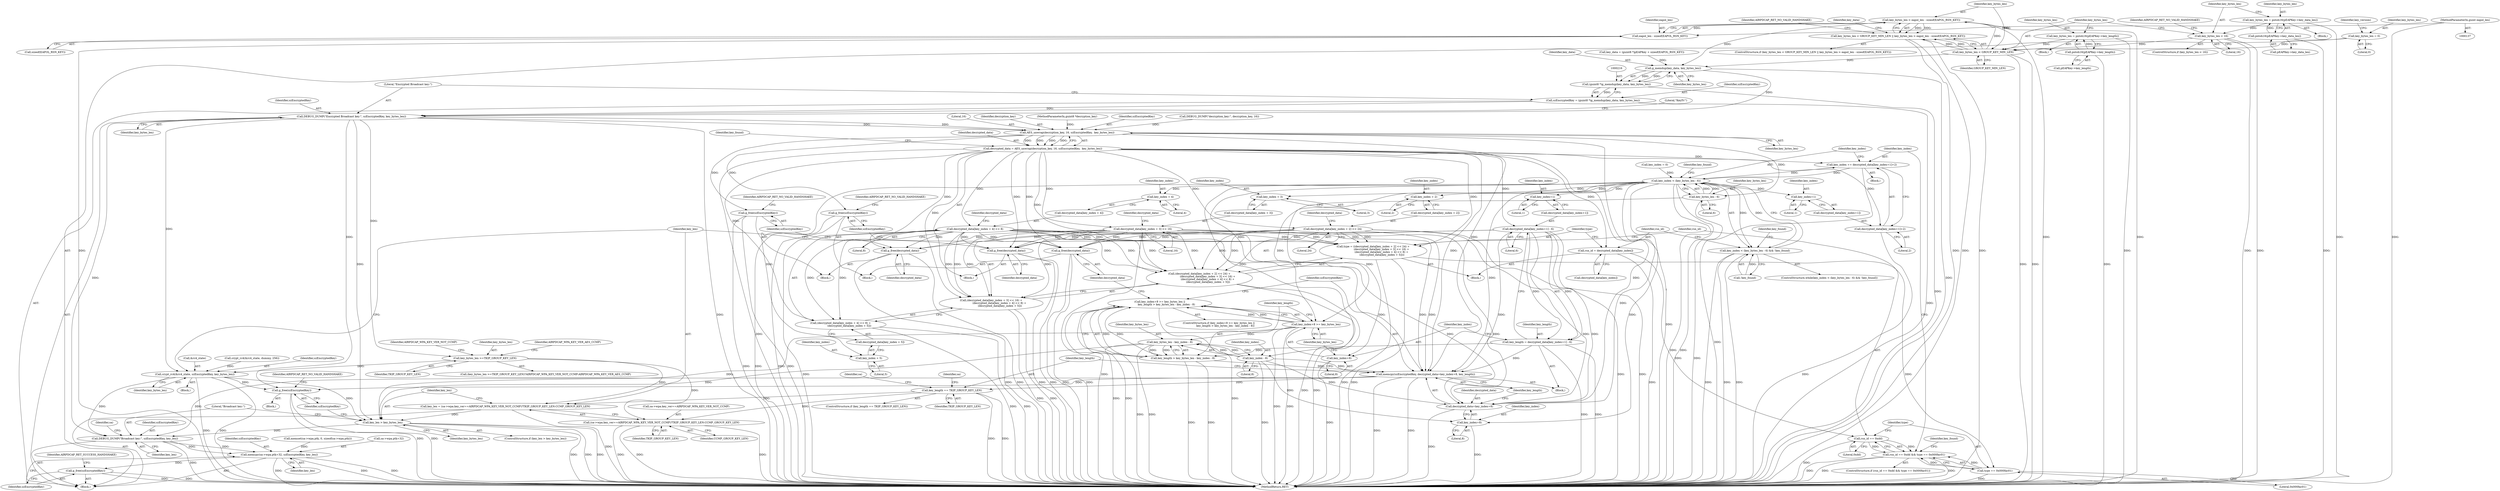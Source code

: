 digraph "0_wireshark_b6d838eebf4456192360654092e5587c5207f185@API" {
"1000196" [label="(Call,key_bytes_len > eapol_len - sizeof(EAPOL_RSN_KEY))"];
"1000193" [label="(Call,key_bytes_len < GROUP_KEY_MIN_LEN)"];
"1000185" [label="(Call,key_bytes_len < 16)"];
"1000178" [label="(Call,key_bytes_len = pntoh16(pEAPKey->key_data_len))"];
"1000180" [label="(Call,pntoh16(pEAPKey->key_data_len))"];
"1000166" [label="(Call,key_bytes_len = pntoh16(pEAPKey->key_length))"];
"1000168" [label="(Call,pntoh16(pEAPKey->key_length))"];
"1000147" [label="(Call,key_bytes_len = 0)"];
"1000198" [label="(Call,eapol_len - sizeof(EAPOL_RSN_KEY))"];
"1000141" [label="(MethodParameterIn,guint eapol_len)"];
"1000192" [label="(Call,key_bytes_len < GROUP_KEY_MIN_LEN || key_bytes_len > eapol_len - sizeof(EAPOL_RSN_KEY))"];
"1000217" [label="(Call,g_memdup(key_data, key_bytes_len))"];
"1000215" [label="(Call,(guint8 *)g_memdup(key_data, key_bytes_len))"];
"1000213" [label="(Call,szEncryptedKey = (guint8 *)g_memdup(key_data, key_bytes_len))"];
"1000220" [label="(Call,DEBUG_DUMP(\"Encrypted Broadcast key:\", szEncryptedKey, key_bytes_len))"];
"1000266" [label="(Call,key_bytes_len >=TKIP_GROUP_KEY_LEN)"];
"1000298" [label="(Call,crypt_rc4(&rc4_state, szEncryptedKey, key_bytes_len))"];
"1000480" [label="(Call,key_len > key_bytes_len)"];
"1000488" [label="(Call,DEBUG_DUMP(\"Broadcast key:\", szEncryptedKey, key_len))"];
"1000516" [label="(Call,memcpy(sa->wpa.ptk+32, szEncryptedKey, key_len))"];
"1000526" [label="(Call,g_free(szEncryptedKey))"];
"1000484" [label="(Call,g_free(szEncryptedKey))"];
"1000467" [label="(Call,key_len = (sa->wpa.key_ver==AIRPDCAP_WPA_KEY_VER_NOT_CCMP)?TKIP_GROUP_KEY_LEN:CCMP_GROUP_KEY_LEN)"];
"1000469" [label="(Call,(sa->wpa.key_ver==AIRPDCAP_WPA_KEY_VER_NOT_CCMP)?TKIP_GROUP_KEY_LEN:CCMP_GROUP_KEY_LEN)"];
"1000315" [label="(Call,AES_unwrap(decryption_key, 16, szEncryptedKey,  key_bytes_len))"];
"1000313" [label="(Call,decrypted_data = AES_unwrap(decryption_key, 16, szEncryptedKey,  key_bytes_len))"];
"1000338" [label="(Call,rsn_id = decrypted_data[key_index])"];
"1000376" [label="(Call,rsn_id == 0xdd)"];
"1000375" [label="(Call,rsn_id == 0xdd && type == 0x000fac01)"];
"1000343" [label="(Call,type = ((decrypted_data[key_index + 2] << 24) +\n                    (decrypted_data[key_index + 3] << 16) +\n                    (decrypted_data[key_index + 4] << 8) +\n                     (decrypted_data[key_index + 5])))"];
"1000379" [label="(Call,type == 0x000fac01)"];
"1000346" [label="(Call,decrypted_data[key_index + 2] << 24)"];
"1000345" [label="(Call,(decrypted_data[key_index + 2] << 24) +\n                    (decrypted_data[key_index + 3] << 16) +\n                    (decrypted_data[key_index + 4] << 8) +\n                     (decrypted_data[key_index + 5]))"];
"1000424" [label="(Call,g_free(decrypted_data))"];
"1000430" [label="(Call,memcpy(szEncryptedKey, decrypted_data+key_index+8, key_length))"];
"1000447" [label="(Call,key_length == TKIP_GROUP_KEY_LEN)"];
"1000432" [label="(Call,decrypted_data+key_index+8)"];
"1000440" [label="(Call,g_free(decrypted_data))"];
"1000465" [label="(Call,g_free(decrypted_data))"];
"1000354" [label="(Call,decrypted_data[key_index + 3] << 16)"];
"1000353" [label="(Call,(decrypted_data[key_index + 3] << 16) +\n                    (decrypted_data[key_index + 4] << 8) +\n                     (decrypted_data[key_index + 5]))"];
"1000362" [label="(Call,decrypted_data[key_index + 4] << 8)"];
"1000361" [label="(Call,(decrypted_data[key_index + 4] << 8) +\n                     (decrypted_data[key_index + 5]))"];
"1000388" [label="(Call,key_index += decrypted_data[key_index+1]+2)"];
"1000328" [label="(Call,key_index < (key_bytes_len - 6))"];
"1000327" [label="(Call,key_index < (key_bytes_len - 6) && !key_found)"];
"1000349" [label="(Call,key_index + 2)"];
"1000357" [label="(Call,key_index + 3)"];
"1000365" [label="(Call,key_index + 4)"];
"1000371" [label="(Call,key_index + 5)"];
"1000393" [label="(Call,key_index+1)"];
"1000405" [label="(Call,key_index+1)"];
"1000411" [label="(Call,key_index+8 >= key_bytes_len)"];
"1000410" [label="(Call,key_index+8 >= key_bytes_len ||\n                key_length > key_bytes_len - key_index - 8)"];
"1000418" [label="(Call,key_bytes_len - key_index - 8)"];
"1000416" [label="(Call,key_length > key_bytes_len - key_index - 8)"];
"1000412" [label="(Call,key_index+8)"];
"1000420" [label="(Call,key_index - 8)"];
"1000434" [label="(Call,key_index+8)"];
"1000390" [label="(Call,decrypted_data[key_index+1]+2)"];
"1000402" [label="(Call,decrypted_data[key_index+1] - 6)"];
"1000400" [label="(Call,key_length = decrypted_data[key_index+1] - 6)"];
"1000330" [label="(Call,key_bytes_len - 6)"];
"1000426" [label="(Call,g_free(szEncryptedKey))"];
"1000442" [label="(Call,g_free(szEncryptedKey))"];
"1000345" [label="(Call,(decrypted_data[key_index + 2] << 24) +\n                    (decrypted_data[key_index + 3] << 16) +\n                    (decrypted_data[key_index + 4] << 8) +\n                     (decrypted_data[key_index + 5]))"];
"1000479" [label="(ControlStructure,if (key_len > key_bytes_len))"];
"1000195" [label="(Identifier,GROUP_KEY_MIN_LEN)"];
"1000204" [label="(Identifier,AIRPDCAP_RET_NO_VALID_HANDSHAKE)"];
"1000431" [label="(Identifier,szEncryptedKey)"];
"1000414" [label="(Literal,8)"];
"1000340" [label="(Call,decrypted_data[key_index])"];
"1000443" [label="(Identifier,szEncryptedKey)"];
"1000225" [label="(Literal,\"KeyIV:\")"];
"1000430" [label="(Call,memcpy(szEncryptedKey, decrypted_data+key_index+8, key_length))"];
"1000435" [label="(Identifier,key_index)"];
"1000178" [label="(Call,key_bytes_len = pntoh16(pEAPKey->key_data_len))"];
"1000270" [label="(Identifier,AIRPDCAP_WPA_KEY_VER_AES_CCMP)"];
"1000489" [label="(Literal,\"Broadcast key:\")"];
"1000268" [label="(Identifier,TKIP_GROUP_KEY_LEN)"];
"1000180" [label="(Call,pntoh16(pEAPKey->key_data_len))"];
"1000196" [label="(Call,key_bytes_len > eapol_len - sizeof(EAPOL_RSN_KEY))"];
"1000314" [label="(Identifier,decrypted_data)"];
"1000351" [label="(Literal,2)"];
"1000194" [label="(Identifier,key_bytes_len)"];
"1000219" [label="(Identifier,key_bytes_len)"];
"1000334" [label="(Identifier,key_found)"];
"1000198" [label="(Call,eapol_len - sizeof(EAPOL_RSN_KEY))"];
"1000215" [label="(Call,(guint8 *)g_memdup(key_data, key_bytes_len))"];
"1000378" [label="(Literal,0xdd)"];
"1000469" [label="(Call,(sa->wpa.key_ver==AIRPDCAP_WPA_KEY_VER_NOT_CCMP)?TKIP_GROUP_KEY_LEN:CCMP_GROUP_KEY_LEN)"];
"1000423" [label="(Block,)"];
"1000407" [label="(Literal,1)"];
"1000482" [label="(Identifier,key_bytes_len)"];
"1000524" [label="(Identifier,szEncryptedKey)"];
"1000419" [label="(Identifier,key_bytes_len)"];
"1000417" [label="(Identifier,key_length)"];
"1000388" [label="(Call,key_index += decrypted_data[key_index+1]+2)"];
"1000436" [label="(Literal,8)"];
"1000490" [label="(Identifier,szEncryptedKey)"];
"1000485" [label="(Identifier,szEncryptedKey)"];
"1000355" [label="(Call,decrypted_data[key_index + 3])"];
"1000181" [label="(Call,pEAPKey->key_data_len)"];
"1000403" [label="(Call,decrypted_data[key_index+1])"];
"1000321" [label="(Identifier,key_found)"];
"1000421" [label="(Identifier,key_index)"];
"1000384" [label="(Identifier,key_found)"];
"1000377" [label="(Identifier,rsn_id)"];
"1000154" [label="(Identifier,key_version)"];
"1000406" [label="(Identifier,key_index)"];
"1000361" [label="(Call,(decrypted_data[key_index + 4] << 8) +\n                     (decrypted_data[key_index + 5]))"];
"1000368" [label="(Literal,8)"];
"1000447" [label="(Call,key_length == TKIP_GROUP_KEY_LEN)"];
"1000427" [label="(Identifier,szEncryptedKey)"];
"1000387" [label="(Block,)"];
"1000316" [label="(Identifier,decryption_key)"];
"1000530" [label="(MethodReturn,RET)"];
"1000165" [label="(Block,)"];
"1000367" [label="(Literal,4)"];
"1000446" [label="(ControlStructure,if (key_length == TKIP_GROUP_KEY_LEN))"];
"1000331" [label="(Identifier,key_bytes_len)"];
"1000222" [label="(Identifier,szEncryptedKey)"];
"1000362" [label="(Call,decrypted_data[key_index + 4] << 8)"];
"1000193" [label="(Call,key_bytes_len < GROUP_KEY_MIN_LEN)"];
"1000449" [label="(Identifier,TKIP_GROUP_KEY_LEN)"];
"1000313" [label="(Call,decrypted_data = AES_unwrap(decryption_key, 16, szEncryptedKey,  key_bytes_len))"];
"1000467" [label="(Call,key_len = (sa->wpa.key_ver==AIRPDCAP_WPA_KEY_VER_NOT_CCMP)?TKIP_GROUP_KEY_LEN:CCMP_GROUP_KEY_LEN)"];
"1000527" [label="(Identifier,szEncryptedKey)"];
"1000360" [label="(Literal,16)"];
"1000147" [label="(Call,key_bytes_len = 0)"];
"1000148" [label="(Identifier,key_bytes_len)"];
"1000434" [label="(Call,key_index+8)"];
"1000439" [label="(Block,)"];
"1000442" [label="(Call,g_free(szEncryptedKey))"];
"1000516" [label="(Call,memcpy(sa->wpa.ptk+32, szEncryptedKey, key_len))"];
"1000372" [label="(Identifier,key_index)"];
"1000319" [label="(Identifier,key_bytes_len)"];
"1000326" [label="(ControlStructure,while(key_index < (key_bytes_len - 6) && !key_found))"];
"1000433" [label="(Identifier,decrypted_data)"];
"1000415" [label="(Identifier,key_bytes_len)"];
"1000177" [label="(Block,)"];
"1000359" [label="(Literal,3)"];
"1000168" [label="(Call,pntoh16(pEAPKey->key_length))"];
"1000401" [label="(Identifier,key_length)"];
"1000429" [label="(Identifier,AIRPDCAP_RET_NO_VALID_HANDSHAKE)"];
"1000375" [label="(Call,rsn_id == 0xdd && type == 0x000fac01)"];
"1000357" [label="(Call,key_index + 3)"];
"1000529" [label="(Identifier,AIRPDCAP_RET_SUCCESS_HANDSHAKE)"];
"1000220" [label="(Call,DEBUG_DUMP(\"Encrypted Broadcast key:\", szEncryptedKey, key_bytes_len))"];
"1000503" [label="(Call,memset(sa->wpa.ptk, 0, sizeof(sa->wpa.ptk)))"];
"1000356" [label="(Identifier,decrypted_data)"];
"1000269" [label="(Identifier,AIRPDCAP_WPA_KEY_VER_NOT_CCMP)"];
"1000526" [label="(Call,g_free(szEncryptedKey))"];
"1000149" [label="(Literal,0)"];
"1000315" [label="(Call,AES_unwrap(decryption_key, 16, szEncryptedKey,  key_bytes_len))"];
"1000370" [label="(Identifier,decrypted_data)"];
"1000139" [label="(MethodParameterIn,guint8 *decryption_key)"];
"1000267" [label="(Identifier,key_bytes_len)"];
"1000338" [label="(Call,rsn_id = decrypted_data[key_index])"];
"1000374" [label="(ControlStructure,if (rsn_id == 0xdd && type == 0x000fac01))"];
"1000408" [label="(Literal,6)"];
"1000441" [label="(Identifier,decrypted_data)"];
"1000480" [label="(Call,key_len > key_bytes_len)"];
"1000432" [label="(Call,decrypted_data+key_index+8)"];
"1000350" [label="(Identifier,key_index)"];
"1000488" [label="(Call,DEBUG_DUMP(\"Broadcast key:\", szEncryptedKey, key_len))"];
"1000484" [label="(Call,g_free(szEncryptedKey))"];
"1000328" [label="(Call,key_index < (key_bytes_len - 6))"];
"1000191" [label="(ControlStructure,if (key_bytes_len < GROUP_KEY_MIN_LEN || key_bytes_len > eapol_len - sizeof(EAPOL_RSN_KEY)))"];
"1000396" [label="(Literal,2)"];
"1000327" [label="(Call,key_index < (key_bytes_len - 6) && !key_found)"];
"1000192" [label="(Call,key_bytes_len < GROUP_KEY_MIN_LEN || key_bytes_len > eapol_len - sizeof(EAPOL_RSN_KEY))"];
"1000440" [label="(Call,g_free(decrypted_data))"];
"1000333" [label="(Call,!key_found)"];
"1000332" [label="(Literal,6)"];
"1000481" [label="(Identifier,key_len)"];
"1000206" [label="(Identifier,key_data)"];
"1000318" [label="(Identifier,szEncryptedKey)"];
"1000478" [label="(Identifier,CCMP_GROUP_KEY_LEN)"];
"1000230" [label="(Call,DEBUG_DUMP(\"decryption_key:\", decryption_key, 16))"];
"1000187" [label="(Literal,16)"];
"1000411" [label="(Call,key_index+8 >= key_bytes_len)"];
"1000343" [label="(Call,type = ((decrypted_data[key_index + 2] << 24) +\n                    (decrypted_data[key_index + 3] << 16) +\n                    (decrypted_data[key_index + 4] << 8) +\n                     (decrypted_data[key_index + 5])))"];
"1000418" [label="(Call,key_bytes_len - key_index - 8)"];
"1000363" [label="(Call,decrypted_data[key_index + 4])"];
"1000335" [label="(Block,)"];
"1000218" [label="(Identifier,key_data)"];
"1000358" [label="(Identifier,key_index)"];
"1000380" [label="(Identifier,type)"];
"1000221" [label="(Literal,\"Encrypted Broadcast key:\")"];
"1000494" [label="(Identifier,sa)"];
"1000365" [label="(Call,key_index + 4)"];
"1000266" [label="(Call,key_bytes_len >=TKIP_GROUP_KEY_LEN)"];
"1000371" [label="(Call,key_index + 5)"];
"1000483" [label="(Block,)"];
"1000308" [label="(Block,)"];
"1000420" [label="(Call,key_index - 8)"];
"1000376" [label="(Call,rsn_id == 0xdd)"];
"1000200" [label="(Call,sizeof(EAPOL_RSN_KEY))"];
"1000465" [label="(Call,g_free(decrypted_data))"];
"1000214" [label="(Identifier,szEncryptedKey)"];
"1000353" [label="(Call,(decrypted_data[key_index + 3] << 16) +\n                    (decrypted_data[key_index + 4] << 8) +\n                     (decrypted_data[key_index + 5]))"];
"1000197" [label="(Identifier,key_bytes_len)"];
"1000470" [label="(Call,sa->wpa.key_ver==AIRPDCAP_WPA_KEY_VER_NOT_CCMP)"];
"1000369" [label="(Call,decrypted_data[key_index + 5])"];
"1000184" [label="(ControlStructure,if (key_bytes_len < 16))"];
"1000468" [label="(Identifier,key_len)"];
"1000410" [label="(Call,key_index+8 >= key_bytes_len ||\n                key_length > key_bytes_len - key_index - 8)"];
"1000426" [label="(Call,g_free(szEncryptedKey))"];
"1000487" [label="(Identifier,AIRPDCAP_RET_NO_VALID_HANDSHAKE)"];
"1000405" [label="(Call,key_index+1)"];
"1000166" [label="(Call,key_bytes_len = pntoh16(pEAPKey->key_length))"];
"1000398" [label="(Identifier,key_found)"];
"1000339" [label="(Identifier,rsn_id)"];
"1000186" [label="(Identifier,key_bytes_len)"];
"1000293" [label="(Call,crypt_rc4(&rc4_state, dummy, 256))"];
"1000389" [label="(Identifier,key_index)"];
"1000409" [label="(ControlStructure,if (key_index+8 >= key_bytes_len ||\n                key_length > key_bytes_len - key_index - 8))"];
"1000190" [label="(Identifier,AIRPDCAP_RET_NO_VALID_HANDSHAKE)"];
"1000416" [label="(Call,key_length > key_bytes_len - key_index - 8)"];
"1000453" [label="(Identifier,sa)"];
"1000379" [label="(Call,type == 0x000fac01)"];
"1000301" [label="(Identifier,szEncryptedKey)"];
"1000425" [label="(Identifier,decrypted_data)"];
"1000477" [label="(Identifier,TKIP_GROUP_KEY_LEN)"];
"1000223" [label="(Identifier,key_bytes_len)"];
"1000346" [label="(Call,decrypted_data[key_index + 2] << 24)"];
"1000381" [label="(Literal,0x000fac01)"];
"1000349" [label="(Call,key_index + 2)"];
"1000413" [label="(Identifier,key_index)"];
"1000185" [label="(Call,key_bytes_len < 16)"];
"1000330" [label="(Call,key_bytes_len - 6)"];
"1000354" [label="(Call,decrypted_data[key_index + 3] << 16)"];
"1000179" [label="(Identifier,key_bytes_len)"];
"1000394" [label="(Identifier,key_index)"];
"1000517" [label="(Call,sa->wpa.ptk+32)"];
"1000393" [label="(Call,key_index+1)"];
"1000329" [label="(Identifier,key_index)"];
"1000317" [label="(Literal,16)"];
"1000255" [label="(Block,)"];
"1000352" [label="(Literal,24)"];
"1000373" [label="(Literal,5)"];
"1000525" [label="(Identifier,key_len)"];
"1000402" [label="(Call,decrypted_data[key_index+1] - 6)"];
"1000399" [label="(Block,)"];
"1000299" [label="(Call,&rc4_state)"];
"1000298" [label="(Call,crypt_rc4(&rc4_state, szEncryptedKey, key_bytes_len))"];
"1000265" [label="(Call,(key_bytes_len >=TKIP_GROUP_KEY_LEN)?AIRPDCAP_WPA_KEY_VER_NOT_CCMP:AIRPDCAP_WPA_KEY_VER_AES_CCMP)"];
"1000424" [label="(Call,g_free(decrypted_data))"];
"1000412" [label="(Call,key_index+8)"];
"1000169" [label="(Call,pEAPKey->key_length)"];
"1000395" [label="(Literal,1)"];
"1000437" [label="(Identifier,key_length)"];
"1000199" [label="(Identifier,eapol_len)"];
"1000491" [label="(Identifier,key_len)"];
"1000205" [label="(Call,key_data = (guint8 *)pEAPKey + sizeof(EAPOL_RSN_KEY))"];
"1000323" [label="(Call,key_index = 0)"];
"1000390" [label="(Call,decrypted_data[key_index+1]+2)"];
"1000466" [label="(Identifier,decrypted_data)"];
"1000391" [label="(Call,decrypted_data[key_index+1])"];
"1000448" [label="(Identifier,key_length)"];
"1000142" [label="(Block,)"];
"1000344" [label="(Identifier,type)"];
"1000217" [label="(Call,g_memdup(key_data, key_bytes_len))"];
"1000213" [label="(Call,szEncryptedKey = (guint8 *)g_memdup(key_data, key_bytes_len))"];
"1000445" [label="(Identifier,AIRPDCAP_RET_NO_VALID_HANDSHAKE)"];
"1000347" [label="(Call,decrypted_data[key_index + 2])"];
"1000141" [label="(MethodParameterIn,guint eapol_len)"];
"1000302" [label="(Identifier,key_bytes_len)"];
"1000366" [label="(Identifier,key_index)"];
"1000461" [label="(Identifier,sa)"];
"1000167" [label="(Identifier,key_bytes_len)"];
"1000400" [label="(Call,key_length = decrypted_data[key_index+1] - 6)"];
"1000364" [label="(Identifier,decrypted_data)"];
"1000422" [label="(Literal,8)"];
"1000196" -> "1000192"  [label="AST: "];
"1000196" -> "1000198"  [label="CFG: "];
"1000197" -> "1000196"  [label="AST: "];
"1000198" -> "1000196"  [label="AST: "];
"1000192" -> "1000196"  [label="CFG: "];
"1000196" -> "1000530"  [label="DDG: "];
"1000196" -> "1000530"  [label="DDG: "];
"1000196" -> "1000192"  [label="DDG: "];
"1000196" -> "1000192"  [label="DDG: "];
"1000193" -> "1000196"  [label="DDG: "];
"1000198" -> "1000196"  [label="DDG: "];
"1000196" -> "1000217"  [label="DDG: "];
"1000193" -> "1000192"  [label="AST: "];
"1000193" -> "1000195"  [label="CFG: "];
"1000194" -> "1000193"  [label="AST: "];
"1000195" -> "1000193"  [label="AST: "];
"1000197" -> "1000193"  [label="CFG: "];
"1000192" -> "1000193"  [label="CFG: "];
"1000193" -> "1000530"  [label="DDG: "];
"1000193" -> "1000530"  [label="DDG: "];
"1000193" -> "1000192"  [label="DDG: "];
"1000193" -> "1000192"  [label="DDG: "];
"1000185" -> "1000193"  [label="DDG: "];
"1000166" -> "1000193"  [label="DDG: "];
"1000147" -> "1000193"  [label="DDG: "];
"1000193" -> "1000217"  [label="DDG: "];
"1000185" -> "1000184"  [label="AST: "];
"1000185" -> "1000187"  [label="CFG: "];
"1000186" -> "1000185"  [label="AST: "];
"1000187" -> "1000185"  [label="AST: "];
"1000190" -> "1000185"  [label="CFG: "];
"1000194" -> "1000185"  [label="CFG: "];
"1000185" -> "1000530"  [label="DDG: "];
"1000185" -> "1000530"  [label="DDG: "];
"1000178" -> "1000185"  [label="DDG: "];
"1000178" -> "1000177"  [label="AST: "];
"1000178" -> "1000180"  [label="CFG: "];
"1000179" -> "1000178"  [label="AST: "];
"1000180" -> "1000178"  [label="AST: "];
"1000186" -> "1000178"  [label="CFG: "];
"1000178" -> "1000530"  [label="DDG: "];
"1000180" -> "1000178"  [label="DDG: "];
"1000180" -> "1000181"  [label="CFG: "];
"1000181" -> "1000180"  [label="AST: "];
"1000180" -> "1000530"  [label="DDG: "];
"1000166" -> "1000165"  [label="AST: "];
"1000166" -> "1000168"  [label="CFG: "];
"1000167" -> "1000166"  [label="AST: "];
"1000168" -> "1000166"  [label="AST: "];
"1000194" -> "1000166"  [label="CFG: "];
"1000166" -> "1000530"  [label="DDG: "];
"1000168" -> "1000166"  [label="DDG: "];
"1000168" -> "1000169"  [label="CFG: "];
"1000169" -> "1000168"  [label="AST: "];
"1000168" -> "1000530"  [label="DDG: "];
"1000147" -> "1000142"  [label="AST: "];
"1000147" -> "1000149"  [label="CFG: "];
"1000148" -> "1000147"  [label="AST: "];
"1000149" -> "1000147"  [label="AST: "];
"1000154" -> "1000147"  [label="CFG: "];
"1000198" -> "1000200"  [label="CFG: "];
"1000199" -> "1000198"  [label="AST: "];
"1000200" -> "1000198"  [label="AST: "];
"1000198" -> "1000530"  [label="DDG: "];
"1000141" -> "1000198"  [label="DDG: "];
"1000141" -> "1000137"  [label="AST: "];
"1000141" -> "1000530"  [label="DDG: "];
"1000192" -> "1000191"  [label="AST: "];
"1000204" -> "1000192"  [label="CFG: "];
"1000206" -> "1000192"  [label="CFG: "];
"1000192" -> "1000530"  [label="DDG: "];
"1000192" -> "1000530"  [label="DDG: "];
"1000192" -> "1000530"  [label="DDG: "];
"1000217" -> "1000215"  [label="AST: "];
"1000217" -> "1000219"  [label="CFG: "];
"1000218" -> "1000217"  [label="AST: "];
"1000219" -> "1000217"  [label="AST: "];
"1000215" -> "1000217"  [label="CFG: "];
"1000217" -> "1000530"  [label="DDG: "];
"1000217" -> "1000215"  [label="DDG: "];
"1000217" -> "1000215"  [label="DDG: "];
"1000205" -> "1000217"  [label="DDG: "];
"1000217" -> "1000220"  [label="DDG: "];
"1000215" -> "1000213"  [label="AST: "];
"1000216" -> "1000215"  [label="AST: "];
"1000213" -> "1000215"  [label="CFG: "];
"1000215" -> "1000530"  [label="DDG: "];
"1000215" -> "1000213"  [label="DDG: "];
"1000213" -> "1000142"  [label="AST: "];
"1000214" -> "1000213"  [label="AST: "];
"1000221" -> "1000213"  [label="CFG: "];
"1000213" -> "1000530"  [label="DDG: "];
"1000213" -> "1000220"  [label="DDG: "];
"1000220" -> "1000142"  [label="AST: "];
"1000220" -> "1000223"  [label="CFG: "];
"1000221" -> "1000220"  [label="AST: "];
"1000222" -> "1000220"  [label="AST: "];
"1000223" -> "1000220"  [label="AST: "];
"1000225" -> "1000220"  [label="CFG: "];
"1000220" -> "1000530"  [label="DDG: "];
"1000220" -> "1000266"  [label="DDG: "];
"1000220" -> "1000298"  [label="DDG: "];
"1000220" -> "1000315"  [label="DDG: "];
"1000220" -> "1000315"  [label="DDG: "];
"1000220" -> "1000480"  [label="DDG: "];
"1000220" -> "1000484"  [label="DDG: "];
"1000220" -> "1000488"  [label="DDG: "];
"1000266" -> "1000265"  [label="AST: "];
"1000266" -> "1000268"  [label="CFG: "];
"1000267" -> "1000266"  [label="AST: "];
"1000268" -> "1000266"  [label="AST: "];
"1000269" -> "1000266"  [label="CFG: "];
"1000270" -> "1000266"  [label="CFG: "];
"1000266" -> "1000298"  [label="DDG: "];
"1000266" -> "1000467"  [label="DDG: "];
"1000266" -> "1000469"  [label="DDG: "];
"1000298" -> "1000255"  [label="AST: "];
"1000298" -> "1000302"  [label="CFG: "];
"1000299" -> "1000298"  [label="AST: "];
"1000301" -> "1000298"  [label="AST: "];
"1000302" -> "1000298"  [label="AST: "];
"1000468" -> "1000298"  [label="CFG: "];
"1000298" -> "1000530"  [label="DDG: "];
"1000298" -> "1000530"  [label="DDG: "];
"1000293" -> "1000298"  [label="DDG: "];
"1000298" -> "1000480"  [label="DDG: "];
"1000298" -> "1000484"  [label="DDG: "];
"1000298" -> "1000488"  [label="DDG: "];
"1000480" -> "1000479"  [label="AST: "];
"1000480" -> "1000482"  [label="CFG: "];
"1000481" -> "1000480"  [label="AST: "];
"1000482" -> "1000480"  [label="AST: "];
"1000485" -> "1000480"  [label="CFG: "];
"1000489" -> "1000480"  [label="CFG: "];
"1000480" -> "1000530"  [label="DDG: "];
"1000480" -> "1000530"  [label="DDG: "];
"1000480" -> "1000530"  [label="DDG: "];
"1000467" -> "1000480"  [label="DDG: "];
"1000411" -> "1000480"  [label="DDG: "];
"1000418" -> "1000480"  [label="DDG: "];
"1000480" -> "1000488"  [label="DDG: "];
"1000488" -> "1000142"  [label="AST: "];
"1000488" -> "1000491"  [label="CFG: "];
"1000489" -> "1000488"  [label="AST: "];
"1000490" -> "1000488"  [label="AST: "];
"1000491" -> "1000488"  [label="AST: "];
"1000494" -> "1000488"  [label="CFG: "];
"1000488" -> "1000530"  [label="DDG: "];
"1000430" -> "1000488"  [label="DDG: "];
"1000488" -> "1000516"  [label="DDG: "];
"1000488" -> "1000516"  [label="DDG: "];
"1000516" -> "1000142"  [label="AST: "];
"1000516" -> "1000525"  [label="CFG: "];
"1000517" -> "1000516"  [label="AST: "];
"1000524" -> "1000516"  [label="AST: "];
"1000525" -> "1000516"  [label="AST: "];
"1000527" -> "1000516"  [label="CFG: "];
"1000516" -> "1000530"  [label="DDG: "];
"1000516" -> "1000530"  [label="DDG: "];
"1000516" -> "1000530"  [label="DDG: "];
"1000503" -> "1000516"  [label="DDG: "];
"1000516" -> "1000526"  [label="DDG: "];
"1000526" -> "1000142"  [label="AST: "];
"1000526" -> "1000527"  [label="CFG: "];
"1000527" -> "1000526"  [label="AST: "];
"1000529" -> "1000526"  [label="CFG: "];
"1000526" -> "1000530"  [label="DDG: "];
"1000526" -> "1000530"  [label="DDG: "];
"1000484" -> "1000483"  [label="AST: "];
"1000484" -> "1000485"  [label="CFG: "];
"1000485" -> "1000484"  [label="AST: "];
"1000487" -> "1000484"  [label="CFG: "];
"1000484" -> "1000530"  [label="DDG: "];
"1000484" -> "1000530"  [label="DDG: "];
"1000430" -> "1000484"  [label="DDG: "];
"1000467" -> "1000142"  [label="AST: "];
"1000467" -> "1000469"  [label="CFG: "];
"1000468" -> "1000467"  [label="AST: "];
"1000469" -> "1000467"  [label="AST: "];
"1000481" -> "1000467"  [label="CFG: "];
"1000467" -> "1000530"  [label="DDG: "];
"1000447" -> "1000467"  [label="DDG: "];
"1000469" -> "1000477"  [label="CFG: "];
"1000469" -> "1000478"  [label="CFG: "];
"1000470" -> "1000469"  [label="AST: "];
"1000477" -> "1000469"  [label="AST: "];
"1000478" -> "1000469"  [label="AST: "];
"1000469" -> "1000530"  [label="DDG: "];
"1000469" -> "1000530"  [label="DDG: "];
"1000469" -> "1000530"  [label="DDG: "];
"1000447" -> "1000469"  [label="DDG: "];
"1000315" -> "1000313"  [label="AST: "];
"1000315" -> "1000319"  [label="CFG: "];
"1000316" -> "1000315"  [label="AST: "];
"1000317" -> "1000315"  [label="AST: "];
"1000318" -> "1000315"  [label="AST: "];
"1000319" -> "1000315"  [label="AST: "];
"1000313" -> "1000315"  [label="CFG: "];
"1000315" -> "1000530"  [label="DDG: "];
"1000315" -> "1000313"  [label="DDG: "];
"1000315" -> "1000313"  [label="DDG: "];
"1000315" -> "1000313"  [label="DDG: "];
"1000315" -> "1000313"  [label="DDG: "];
"1000230" -> "1000315"  [label="DDG: "];
"1000139" -> "1000315"  [label="DDG: "];
"1000315" -> "1000330"  [label="DDG: "];
"1000315" -> "1000426"  [label="DDG: "];
"1000315" -> "1000430"  [label="DDG: "];
"1000315" -> "1000442"  [label="DDG: "];
"1000313" -> "1000308"  [label="AST: "];
"1000314" -> "1000313"  [label="AST: "];
"1000321" -> "1000313"  [label="CFG: "];
"1000313" -> "1000530"  [label="DDG: "];
"1000313" -> "1000338"  [label="DDG: "];
"1000313" -> "1000343"  [label="DDG: "];
"1000313" -> "1000346"  [label="DDG: "];
"1000313" -> "1000345"  [label="DDG: "];
"1000313" -> "1000354"  [label="DDG: "];
"1000313" -> "1000353"  [label="DDG: "];
"1000313" -> "1000362"  [label="DDG: "];
"1000313" -> "1000361"  [label="DDG: "];
"1000313" -> "1000388"  [label="DDG: "];
"1000313" -> "1000390"  [label="DDG: "];
"1000313" -> "1000402"  [label="DDG: "];
"1000313" -> "1000424"  [label="DDG: "];
"1000313" -> "1000430"  [label="DDG: "];
"1000313" -> "1000432"  [label="DDG: "];
"1000313" -> "1000440"  [label="DDG: "];
"1000313" -> "1000465"  [label="DDG: "];
"1000338" -> "1000335"  [label="AST: "];
"1000338" -> "1000340"  [label="CFG: "];
"1000339" -> "1000338"  [label="AST: "];
"1000340" -> "1000338"  [label="AST: "];
"1000344" -> "1000338"  [label="CFG: "];
"1000338" -> "1000530"  [label="DDG: "];
"1000338" -> "1000376"  [label="DDG: "];
"1000376" -> "1000375"  [label="AST: "];
"1000376" -> "1000378"  [label="CFG: "];
"1000377" -> "1000376"  [label="AST: "];
"1000378" -> "1000376"  [label="AST: "];
"1000380" -> "1000376"  [label="CFG: "];
"1000375" -> "1000376"  [label="CFG: "];
"1000376" -> "1000530"  [label="DDG: "];
"1000376" -> "1000375"  [label="DDG: "];
"1000376" -> "1000375"  [label="DDG: "];
"1000375" -> "1000374"  [label="AST: "];
"1000375" -> "1000379"  [label="CFG: "];
"1000379" -> "1000375"  [label="AST: "];
"1000384" -> "1000375"  [label="CFG: "];
"1000389" -> "1000375"  [label="CFG: "];
"1000375" -> "1000530"  [label="DDG: "];
"1000375" -> "1000530"  [label="DDG: "];
"1000375" -> "1000530"  [label="DDG: "];
"1000379" -> "1000375"  [label="DDG: "];
"1000379" -> "1000375"  [label="DDG: "];
"1000343" -> "1000335"  [label="AST: "];
"1000343" -> "1000345"  [label="CFG: "];
"1000344" -> "1000343"  [label="AST: "];
"1000345" -> "1000343"  [label="AST: "];
"1000377" -> "1000343"  [label="CFG: "];
"1000343" -> "1000530"  [label="DDG: "];
"1000343" -> "1000530"  [label="DDG: "];
"1000346" -> "1000343"  [label="DDG: "];
"1000346" -> "1000343"  [label="DDG: "];
"1000354" -> "1000343"  [label="DDG: "];
"1000354" -> "1000343"  [label="DDG: "];
"1000362" -> "1000343"  [label="DDG: "];
"1000362" -> "1000343"  [label="DDG: "];
"1000343" -> "1000379"  [label="DDG: "];
"1000379" -> "1000381"  [label="CFG: "];
"1000380" -> "1000379"  [label="AST: "];
"1000381" -> "1000379"  [label="AST: "];
"1000379" -> "1000530"  [label="DDG: "];
"1000346" -> "1000345"  [label="AST: "];
"1000346" -> "1000352"  [label="CFG: "];
"1000347" -> "1000346"  [label="AST: "];
"1000352" -> "1000346"  [label="AST: "];
"1000356" -> "1000346"  [label="CFG: "];
"1000346" -> "1000530"  [label="DDG: "];
"1000346" -> "1000345"  [label="DDG: "];
"1000346" -> "1000345"  [label="DDG: "];
"1000346" -> "1000424"  [label="DDG: "];
"1000346" -> "1000430"  [label="DDG: "];
"1000346" -> "1000432"  [label="DDG: "];
"1000346" -> "1000440"  [label="DDG: "];
"1000346" -> "1000465"  [label="DDG: "];
"1000345" -> "1000353"  [label="CFG: "];
"1000353" -> "1000345"  [label="AST: "];
"1000345" -> "1000530"  [label="DDG: "];
"1000345" -> "1000530"  [label="DDG: "];
"1000354" -> "1000345"  [label="DDG: "];
"1000354" -> "1000345"  [label="DDG: "];
"1000362" -> "1000345"  [label="DDG: "];
"1000362" -> "1000345"  [label="DDG: "];
"1000424" -> "1000423"  [label="AST: "];
"1000424" -> "1000425"  [label="CFG: "];
"1000425" -> "1000424"  [label="AST: "];
"1000427" -> "1000424"  [label="CFG: "];
"1000424" -> "1000530"  [label="DDG: "];
"1000424" -> "1000530"  [label="DDG: "];
"1000402" -> "1000424"  [label="DDG: "];
"1000354" -> "1000424"  [label="DDG: "];
"1000362" -> "1000424"  [label="DDG: "];
"1000430" -> "1000399"  [label="AST: "];
"1000430" -> "1000437"  [label="CFG: "];
"1000431" -> "1000430"  [label="AST: "];
"1000432" -> "1000430"  [label="AST: "];
"1000437" -> "1000430"  [label="AST: "];
"1000448" -> "1000430"  [label="CFG: "];
"1000430" -> "1000530"  [label="DDG: "];
"1000430" -> "1000530"  [label="DDG: "];
"1000402" -> "1000430"  [label="DDG: "];
"1000354" -> "1000430"  [label="DDG: "];
"1000362" -> "1000430"  [label="DDG: "];
"1000420" -> "1000430"  [label="DDG: "];
"1000328" -> "1000430"  [label="DDG: "];
"1000400" -> "1000430"  [label="DDG: "];
"1000416" -> "1000430"  [label="DDG: "];
"1000430" -> "1000447"  [label="DDG: "];
"1000447" -> "1000446"  [label="AST: "];
"1000447" -> "1000449"  [label="CFG: "];
"1000448" -> "1000447"  [label="AST: "];
"1000449" -> "1000447"  [label="AST: "];
"1000453" -> "1000447"  [label="CFG: "];
"1000461" -> "1000447"  [label="CFG: "];
"1000447" -> "1000530"  [label="DDG: "];
"1000447" -> "1000530"  [label="DDG: "];
"1000432" -> "1000434"  [label="CFG: "];
"1000433" -> "1000432"  [label="AST: "];
"1000434" -> "1000432"  [label="AST: "];
"1000437" -> "1000432"  [label="CFG: "];
"1000432" -> "1000530"  [label="DDG: "];
"1000402" -> "1000432"  [label="DDG: "];
"1000354" -> "1000432"  [label="DDG: "];
"1000362" -> "1000432"  [label="DDG: "];
"1000420" -> "1000432"  [label="DDG: "];
"1000328" -> "1000432"  [label="DDG: "];
"1000440" -> "1000439"  [label="AST: "];
"1000440" -> "1000441"  [label="CFG: "];
"1000441" -> "1000440"  [label="AST: "];
"1000443" -> "1000440"  [label="CFG: "];
"1000440" -> "1000530"  [label="DDG: "];
"1000440" -> "1000530"  [label="DDG: "];
"1000354" -> "1000440"  [label="DDG: "];
"1000362" -> "1000440"  [label="DDG: "];
"1000465" -> "1000308"  [label="AST: "];
"1000465" -> "1000466"  [label="CFG: "];
"1000466" -> "1000465"  [label="AST: "];
"1000468" -> "1000465"  [label="CFG: "];
"1000465" -> "1000530"  [label="DDG: "];
"1000465" -> "1000530"  [label="DDG: "];
"1000402" -> "1000465"  [label="DDG: "];
"1000354" -> "1000465"  [label="DDG: "];
"1000362" -> "1000465"  [label="DDG: "];
"1000354" -> "1000353"  [label="AST: "];
"1000354" -> "1000360"  [label="CFG: "];
"1000355" -> "1000354"  [label="AST: "];
"1000360" -> "1000354"  [label="AST: "];
"1000364" -> "1000354"  [label="CFG: "];
"1000354" -> "1000530"  [label="DDG: "];
"1000354" -> "1000353"  [label="DDG: "];
"1000354" -> "1000353"  [label="DDG: "];
"1000353" -> "1000361"  [label="CFG: "];
"1000361" -> "1000353"  [label="AST: "];
"1000353" -> "1000530"  [label="DDG: "];
"1000353" -> "1000530"  [label="DDG: "];
"1000362" -> "1000353"  [label="DDG: "];
"1000362" -> "1000353"  [label="DDG: "];
"1000362" -> "1000361"  [label="AST: "];
"1000362" -> "1000368"  [label="CFG: "];
"1000363" -> "1000362"  [label="AST: "];
"1000368" -> "1000362"  [label="AST: "];
"1000370" -> "1000362"  [label="CFG: "];
"1000362" -> "1000530"  [label="DDG: "];
"1000362" -> "1000361"  [label="DDG: "];
"1000362" -> "1000361"  [label="DDG: "];
"1000361" -> "1000369"  [label="CFG: "];
"1000369" -> "1000361"  [label="AST: "];
"1000361" -> "1000530"  [label="DDG: "];
"1000361" -> "1000530"  [label="DDG: "];
"1000388" -> "1000387"  [label="AST: "];
"1000388" -> "1000390"  [label="CFG: "];
"1000389" -> "1000388"  [label="AST: "];
"1000390" -> "1000388"  [label="AST: "];
"1000329" -> "1000388"  [label="CFG: "];
"1000388" -> "1000530"  [label="DDG: "];
"1000388" -> "1000328"  [label="DDG: "];
"1000328" -> "1000388"  [label="DDG: "];
"1000328" -> "1000327"  [label="AST: "];
"1000328" -> "1000330"  [label="CFG: "];
"1000329" -> "1000328"  [label="AST: "];
"1000330" -> "1000328"  [label="AST: "];
"1000334" -> "1000328"  [label="CFG: "];
"1000327" -> "1000328"  [label="CFG: "];
"1000328" -> "1000530"  [label="DDG: "];
"1000328" -> "1000530"  [label="DDG: "];
"1000328" -> "1000327"  [label="DDG: "];
"1000328" -> "1000327"  [label="DDG: "];
"1000323" -> "1000328"  [label="DDG: "];
"1000330" -> "1000328"  [label="DDG: "];
"1000330" -> "1000328"  [label="DDG: "];
"1000328" -> "1000349"  [label="DDG: "];
"1000328" -> "1000357"  [label="DDG: "];
"1000328" -> "1000365"  [label="DDG: "];
"1000328" -> "1000371"  [label="DDG: "];
"1000328" -> "1000393"  [label="DDG: "];
"1000328" -> "1000405"  [label="DDG: "];
"1000328" -> "1000411"  [label="DDG: "];
"1000328" -> "1000412"  [label="DDG: "];
"1000328" -> "1000420"  [label="DDG: "];
"1000328" -> "1000434"  [label="DDG: "];
"1000327" -> "1000326"  [label="AST: "];
"1000327" -> "1000333"  [label="CFG: "];
"1000333" -> "1000327"  [label="AST: "];
"1000339" -> "1000327"  [label="CFG: "];
"1000398" -> "1000327"  [label="CFG: "];
"1000327" -> "1000530"  [label="DDG: "];
"1000327" -> "1000530"  [label="DDG: "];
"1000327" -> "1000530"  [label="DDG: "];
"1000333" -> "1000327"  [label="DDG: "];
"1000349" -> "1000347"  [label="AST: "];
"1000349" -> "1000351"  [label="CFG: "];
"1000350" -> "1000349"  [label="AST: "];
"1000351" -> "1000349"  [label="AST: "];
"1000347" -> "1000349"  [label="CFG: "];
"1000357" -> "1000355"  [label="AST: "];
"1000357" -> "1000359"  [label="CFG: "];
"1000358" -> "1000357"  [label="AST: "];
"1000359" -> "1000357"  [label="AST: "];
"1000355" -> "1000357"  [label="CFG: "];
"1000365" -> "1000363"  [label="AST: "];
"1000365" -> "1000367"  [label="CFG: "];
"1000366" -> "1000365"  [label="AST: "];
"1000367" -> "1000365"  [label="AST: "];
"1000363" -> "1000365"  [label="CFG: "];
"1000371" -> "1000369"  [label="AST: "];
"1000371" -> "1000373"  [label="CFG: "];
"1000372" -> "1000371"  [label="AST: "];
"1000373" -> "1000371"  [label="AST: "];
"1000369" -> "1000371"  [label="CFG: "];
"1000393" -> "1000391"  [label="AST: "];
"1000393" -> "1000395"  [label="CFG: "];
"1000394" -> "1000393"  [label="AST: "];
"1000395" -> "1000393"  [label="AST: "];
"1000391" -> "1000393"  [label="CFG: "];
"1000405" -> "1000403"  [label="AST: "];
"1000405" -> "1000407"  [label="CFG: "];
"1000406" -> "1000405"  [label="AST: "];
"1000407" -> "1000405"  [label="AST: "];
"1000403" -> "1000405"  [label="CFG: "];
"1000411" -> "1000410"  [label="AST: "];
"1000411" -> "1000415"  [label="CFG: "];
"1000412" -> "1000411"  [label="AST: "];
"1000415" -> "1000411"  [label="AST: "];
"1000417" -> "1000411"  [label="CFG: "];
"1000410" -> "1000411"  [label="CFG: "];
"1000411" -> "1000530"  [label="DDG: "];
"1000411" -> "1000530"  [label="DDG: "];
"1000411" -> "1000410"  [label="DDG: "];
"1000411" -> "1000410"  [label="DDG: "];
"1000330" -> "1000411"  [label="DDG: "];
"1000411" -> "1000418"  [label="DDG: "];
"1000410" -> "1000409"  [label="AST: "];
"1000410" -> "1000416"  [label="CFG: "];
"1000416" -> "1000410"  [label="AST: "];
"1000425" -> "1000410"  [label="CFG: "];
"1000431" -> "1000410"  [label="CFG: "];
"1000410" -> "1000530"  [label="DDG: "];
"1000410" -> "1000530"  [label="DDG: "];
"1000410" -> "1000530"  [label="DDG: "];
"1000416" -> "1000410"  [label="DDG: "];
"1000416" -> "1000410"  [label="DDG: "];
"1000418" -> "1000416"  [label="AST: "];
"1000418" -> "1000420"  [label="CFG: "];
"1000419" -> "1000418"  [label="AST: "];
"1000420" -> "1000418"  [label="AST: "];
"1000416" -> "1000418"  [label="CFG: "];
"1000418" -> "1000530"  [label="DDG: "];
"1000418" -> "1000530"  [label="DDG: "];
"1000418" -> "1000416"  [label="DDG: "];
"1000418" -> "1000416"  [label="DDG: "];
"1000420" -> "1000418"  [label="DDG: "];
"1000420" -> "1000418"  [label="DDG: "];
"1000417" -> "1000416"  [label="AST: "];
"1000416" -> "1000530"  [label="DDG: "];
"1000416" -> "1000530"  [label="DDG: "];
"1000400" -> "1000416"  [label="DDG: "];
"1000412" -> "1000414"  [label="CFG: "];
"1000413" -> "1000412"  [label="AST: "];
"1000414" -> "1000412"  [label="AST: "];
"1000415" -> "1000412"  [label="CFG: "];
"1000412" -> "1000530"  [label="DDG: "];
"1000420" -> "1000422"  [label="CFG: "];
"1000421" -> "1000420"  [label="AST: "];
"1000422" -> "1000420"  [label="AST: "];
"1000420" -> "1000530"  [label="DDG: "];
"1000420" -> "1000434"  [label="DDG: "];
"1000434" -> "1000436"  [label="CFG: "];
"1000435" -> "1000434"  [label="AST: "];
"1000436" -> "1000434"  [label="AST: "];
"1000434" -> "1000530"  [label="DDG: "];
"1000390" -> "1000396"  [label="CFG: "];
"1000391" -> "1000390"  [label="AST: "];
"1000396" -> "1000390"  [label="AST: "];
"1000390" -> "1000530"  [label="DDG: "];
"1000402" -> "1000400"  [label="AST: "];
"1000402" -> "1000408"  [label="CFG: "];
"1000403" -> "1000402"  [label="AST: "];
"1000408" -> "1000402"  [label="AST: "];
"1000400" -> "1000402"  [label="CFG: "];
"1000402" -> "1000530"  [label="DDG: "];
"1000402" -> "1000400"  [label="DDG: "];
"1000402" -> "1000400"  [label="DDG: "];
"1000400" -> "1000399"  [label="AST: "];
"1000401" -> "1000400"  [label="AST: "];
"1000413" -> "1000400"  [label="CFG: "];
"1000400" -> "1000530"  [label="DDG: "];
"1000400" -> "1000530"  [label="DDG: "];
"1000330" -> "1000332"  [label="CFG: "];
"1000331" -> "1000330"  [label="AST: "];
"1000332" -> "1000330"  [label="AST: "];
"1000330" -> "1000530"  [label="DDG: "];
"1000426" -> "1000423"  [label="AST: "];
"1000426" -> "1000427"  [label="CFG: "];
"1000427" -> "1000426"  [label="AST: "];
"1000429" -> "1000426"  [label="CFG: "];
"1000426" -> "1000530"  [label="DDG: "];
"1000426" -> "1000530"  [label="DDG: "];
"1000442" -> "1000439"  [label="AST: "];
"1000442" -> "1000443"  [label="CFG: "];
"1000443" -> "1000442"  [label="AST: "];
"1000445" -> "1000442"  [label="CFG: "];
"1000442" -> "1000530"  [label="DDG: "];
"1000442" -> "1000530"  [label="DDG: "];
}
